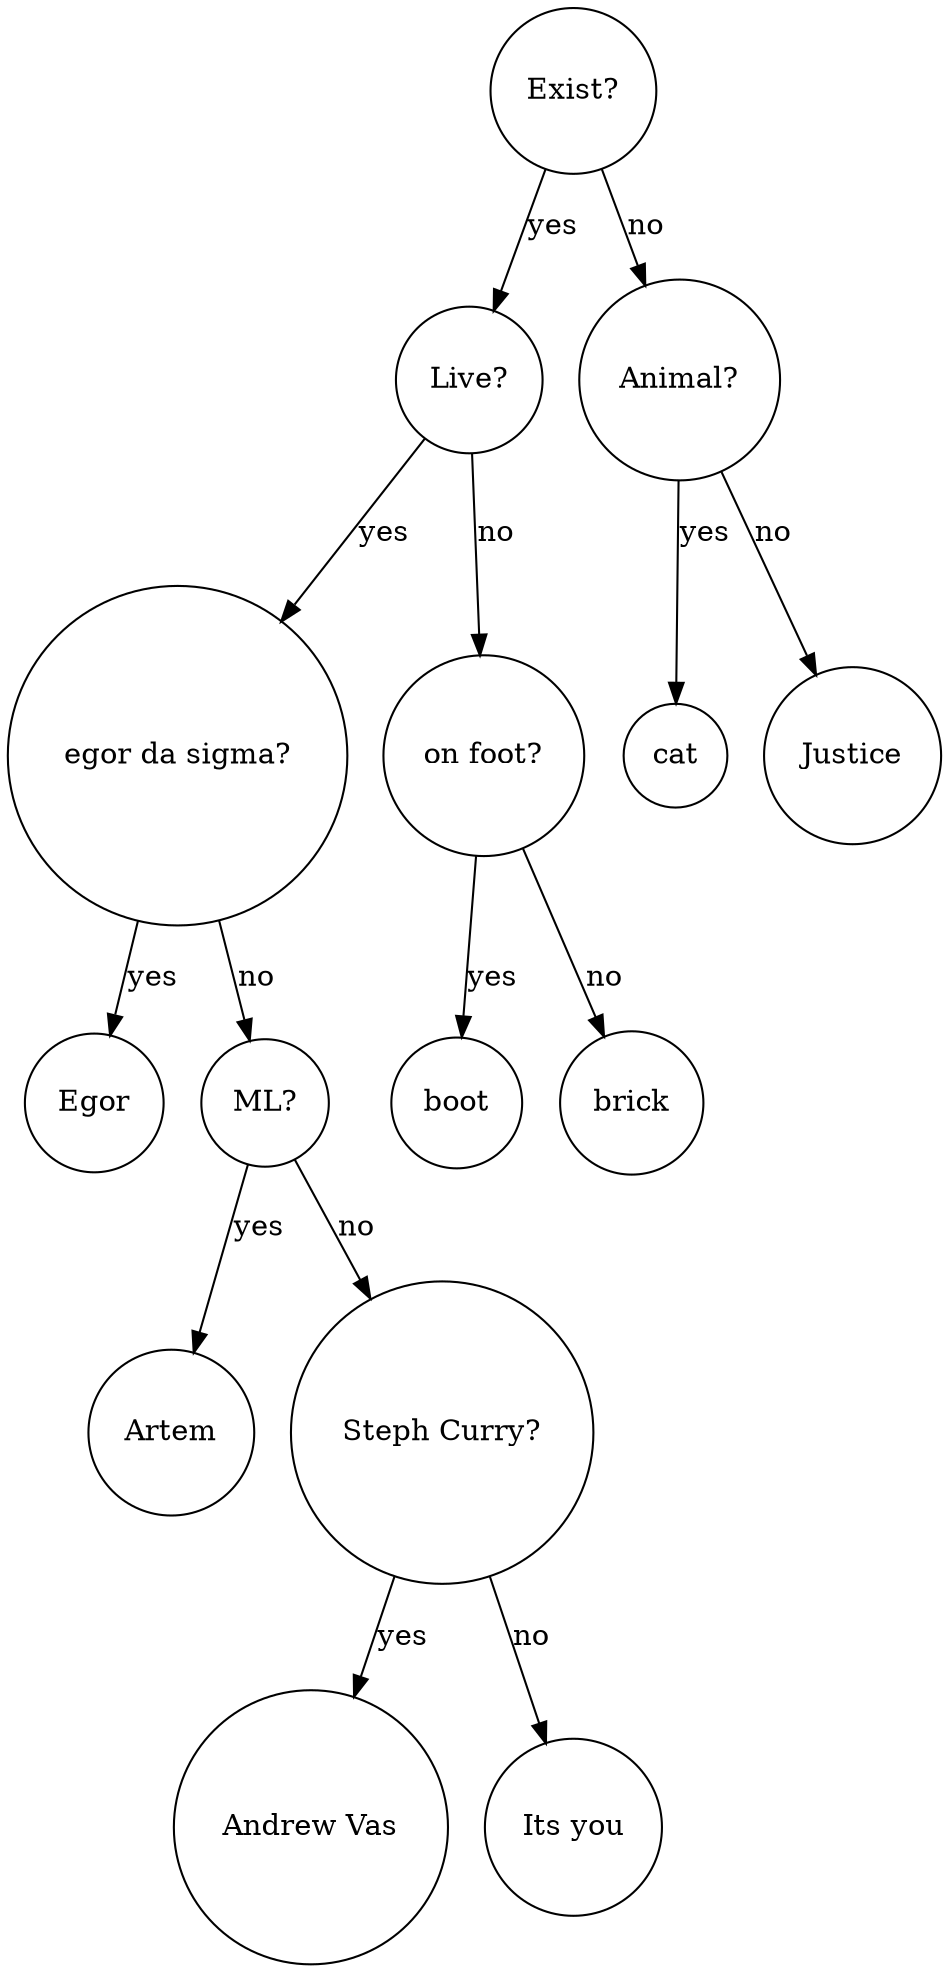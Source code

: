 digraph BST {
    node [shape=circle];
    "Exist?" -> "Live?" [label="yes"];
    "Exist?" -> "Animal?" [label="no"];
    "Live?" -> "egor da sigma?" [label="yes"];
    "Live?" -> "on foot?" [label="no"];
    "egor da sigma?" -> "Egor" [label="yes"];
    "egor da sigma?" -> "ML?" [label="no"];
    "ML?" -> "Artem" [label="yes"];
    "ML?" -> "Steph Curry?" [label="no"];
    "Steph Curry?" -> "Andrew Vas" [label="yes"];
    "Steph Curry?" -> "Its you" [label="no"];
    "on foot?" -> "boot" [label="yes"];
    "on foot?" -> "brick" [label="no"];
    "Animal?" -> "cat" [label="yes"];
    "Animal?" -> "Justice" [label="no"];
}

